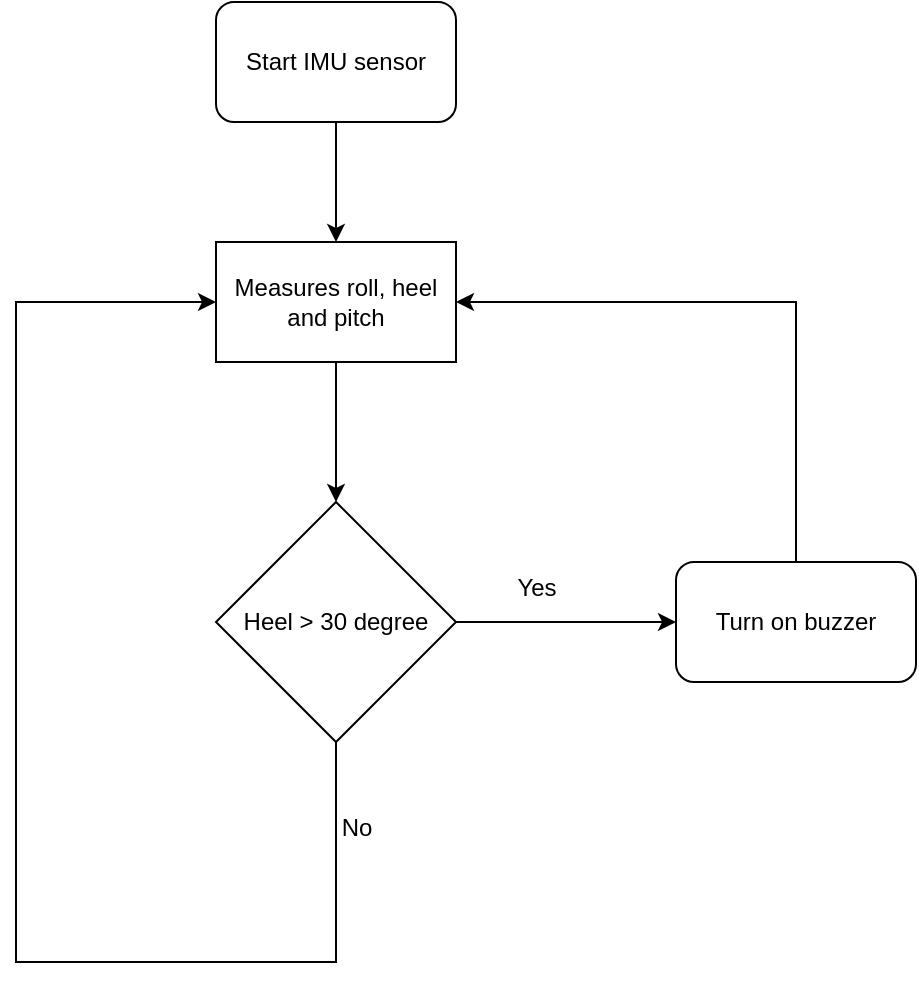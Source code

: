 <mxfile version="26.1.1">
  <diagram name="Page-1" id="UVbyZX3a4YA2lC3Of-Wg">
    <mxGraphModel dx="1608" dy="754" grid="1" gridSize="10" guides="1" tooltips="1" connect="1" arrows="1" fold="1" page="1" pageScale="1" pageWidth="827" pageHeight="1169" math="0" shadow="0">
      <root>
        <mxCell id="0" />
        <mxCell id="1" parent="0" />
        <mxCell id="aFKgmaP8BqACqgFmaHnD-6" style="edgeStyle=orthogonalEdgeStyle;rounded=0;orthogonalLoop=1;jettySize=auto;html=1;exitX=0.5;exitY=1;exitDx=0;exitDy=0;entryX=0.5;entryY=0;entryDx=0;entryDy=0;" parent="1" source="aFKgmaP8BqACqgFmaHnD-1" target="aFKgmaP8BqACqgFmaHnD-3" edge="1">
          <mxGeometry relative="1" as="geometry" />
        </mxCell>
        <mxCell id="aFKgmaP8BqACqgFmaHnD-1" value="Start IMU sensor" style="rounded=1;whiteSpace=wrap;html=1;" parent="1" vertex="1">
          <mxGeometry x="330" y="80" width="120" height="60" as="geometry" />
        </mxCell>
        <mxCell id="aFKgmaP8BqACqgFmaHnD-5" style="edgeStyle=orthogonalEdgeStyle;rounded=0;orthogonalLoop=1;jettySize=auto;html=1;exitX=1;exitY=0.5;exitDx=0;exitDy=0;entryX=0;entryY=0.5;entryDx=0;entryDy=0;" parent="1" source="aFKgmaP8BqACqgFmaHnD-2" target="aFKgmaP8BqACqgFmaHnD-4" edge="1">
          <mxGeometry relative="1" as="geometry" />
        </mxCell>
        <mxCell id="aFKgmaP8BqACqgFmaHnD-9" style="edgeStyle=orthogonalEdgeStyle;rounded=0;orthogonalLoop=1;jettySize=auto;html=1;exitX=0.5;exitY=1;exitDx=0;exitDy=0;entryX=0;entryY=0.5;entryDx=0;entryDy=0;" parent="1" source="aFKgmaP8BqACqgFmaHnD-2" target="aFKgmaP8BqACqgFmaHnD-3" edge="1">
          <mxGeometry relative="1" as="geometry">
            <Array as="points">
              <mxPoint x="390" y="560" />
              <mxPoint x="230" y="560" />
              <mxPoint x="230" y="230" />
            </Array>
          </mxGeometry>
        </mxCell>
        <mxCell id="aFKgmaP8BqACqgFmaHnD-2" value="Heel &amp;gt; 30 degree" style="rhombus;whiteSpace=wrap;html=1;" parent="1" vertex="1">
          <mxGeometry x="330" y="330" width="120" height="120" as="geometry" />
        </mxCell>
        <mxCell id="aFKgmaP8BqACqgFmaHnD-7" style="edgeStyle=orthogonalEdgeStyle;rounded=0;orthogonalLoop=1;jettySize=auto;html=1;exitX=0.5;exitY=1;exitDx=0;exitDy=0;entryX=0.5;entryY=0;entryDx=0;entryDy=0;" parent="1" source="aFKgmaP8BqACqgFmaHnD-3" target="aFKgmaP8BqACqgFmaHnD-2" edge="1">
          <mxGeometry relative="1" as="geometry" />
        </mxCell>
        <mxCell id="aFKgmaP8BqACqgFmaHnD-3" value="Measures roll, heel and pitch" style="rounded=0;whiteSpace=wrap;html=1;" parent="1" vertex="1">
          <mxGeometry x="330" y="200" width="120" height="60" as="geometry" />
        </mxCell>
        <mxCell id="BgrCfo9UpM_vOkmFK3iu-1" style="edgeStyle=orthogonalEdgeStyle;rounded=0;orthogonalLoop=1;jettySize=auto;html=1;exitX=0.5;exitY=0;exitDx=0;exitDy=0;entryX=1;entryY=0.5;entryDx=0;entryDy=0;" edge="1" parent="1" source="aFKgmaP8BqACqgFmaHnD-4" target="aFKgmaP8BqACqgFmaHnD-3">
          <mxGeometry relative="1" as="geometry" />
        </mxCell>
        <mxCell id="aFKgmaP8BqACqgFmaHnD-4" value="Turn on buzzer" style="rounded=1;whiteSpace=wrap;html=1;" parent="1" vertex="1">
          <mxGeometry x="560" y="360" width="120" height="60" as="geometry" />
        </mxCell>
        <mxCell id="aFKgmaP8BqACqgFmaHnD-8" value="Yes" style="text;html=1;align=center;verticalAlign=middle;resizable=0;points=[];autosize=1;strokeColor=none;fillColor=none;" parent="1" vertex="1">
          <mxGeometry x="470" y="358" width="40" height="30" as="geometry" />
        </mxCell>
        <mxCell id="aFKgmaP8BqACqgFmaHnD-10" value="No" style="text;html=1;align=center;verticalAlign=middle;resizable=0;points=[];autosize=1;strokeColor=none;fillColor=none;" parent="1" vertex="1">
          <mxGeometry x="380" y="478" width="40" height="30" as="geometry" />
        </mxCell>
      </root>
    </mxGraphModel>
  </diagram>
</mxfile>

